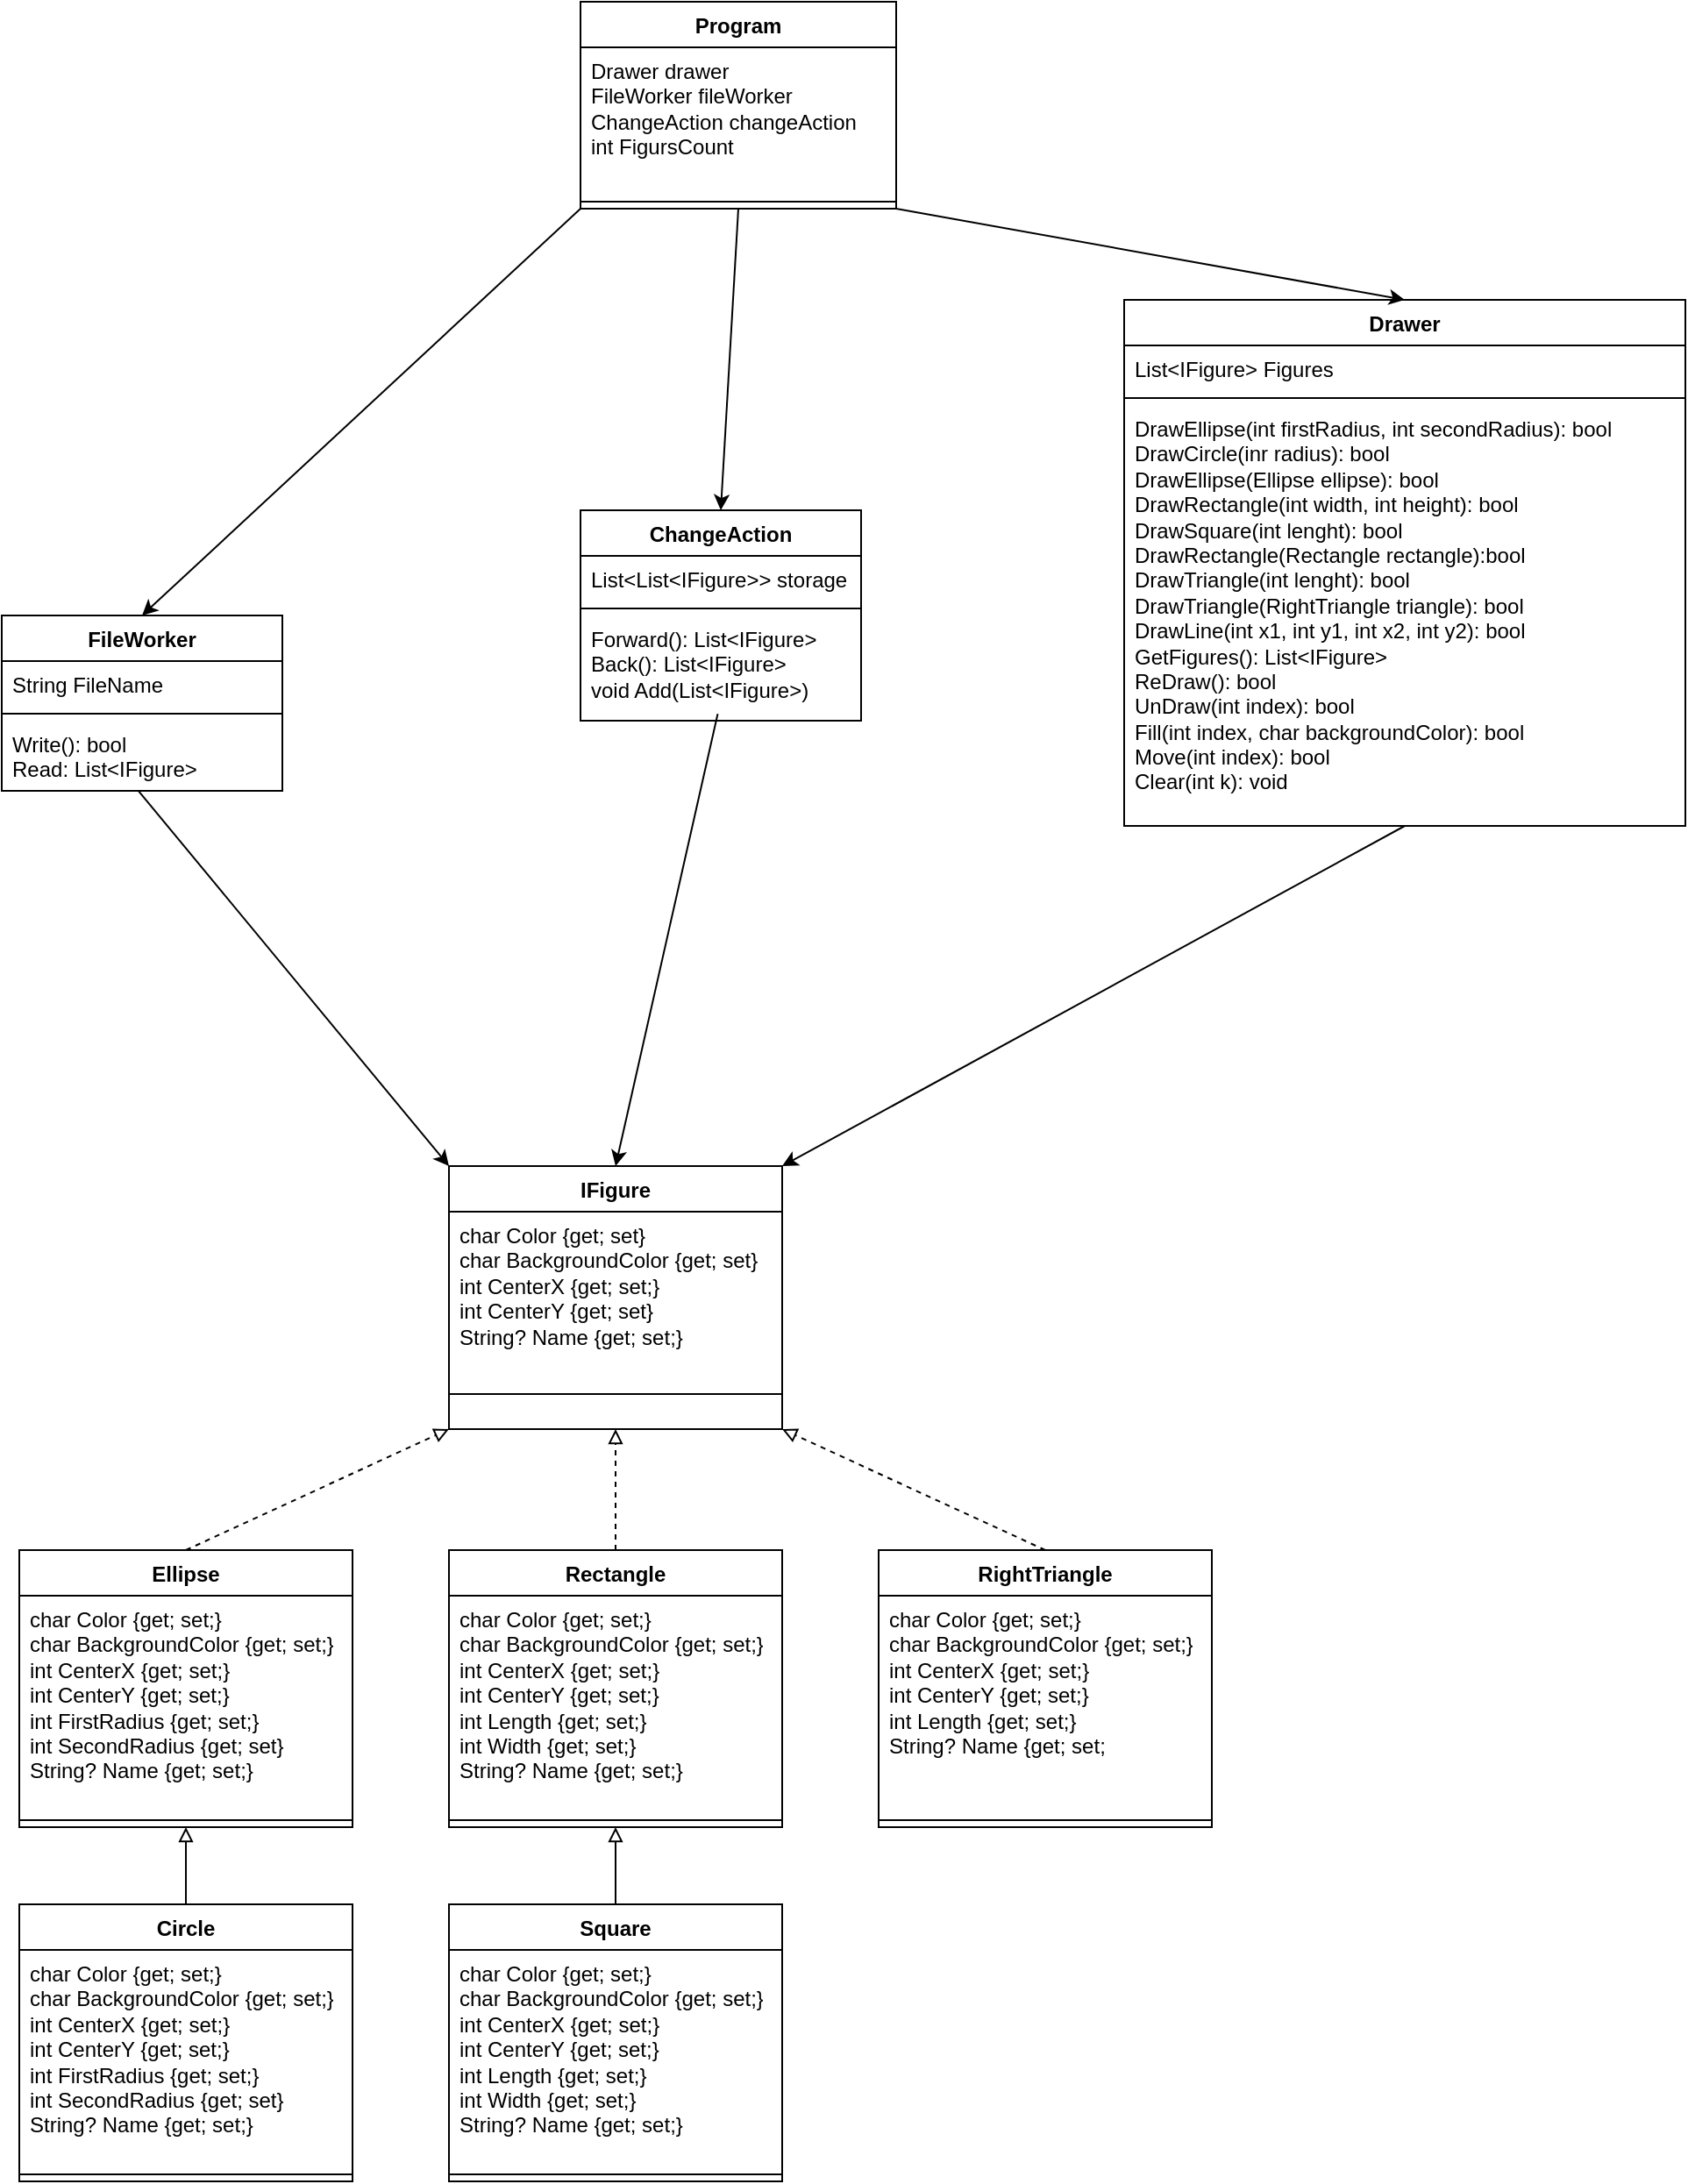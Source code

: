 <mxfile version="26.1.0">
  <diagram id="C5RBs43oDa-KdzZeNtuy" name="Page-1">
    <mxGraphModel dx="1120" dy="1611" grid="1" gridSize="10" guides="1" tooltips="1" connect="1" arrows="1" fold="1" page="1" pageScale="1" pageWidth="827" pageHeight="1169" math="0" shadow="0">
      <root>
        <mxCell id="WIyWlLk6GJQsqaUBKTNV-0" />
        <mxCell id="WIyWlLk6GJQsqaUBKTNV-1" parent="WIyWlLk6GJQsqaUBKTNV-0" />
        <mxCell id="Ytw2WS5rdy1qP2I7gWzr-2" value="IFigure" style="swimlane;fontStyle=1;align=center;verticalAlign=top;childLayout=stackLayout;horizontal=1;startSize=26;horizontalStack=0;resizeParent=1;resizeParentMax=0;resizeLast=0;collapsible=1;marginBottom=0;whiteSpace=wrap;html=1;" parent="WIyWlLk6GJQsqaUBKTNV-1" vertex="1">
          <mxGeometry x="325" y="264" width="190" height="150" as="geometry" />
        </mxCell>
        <mxCell id="Ytw2WS5rdy1qP2I7gWzr-3" value="&lt;div&gt;&lt;div&gt;char Color {get; set}&lt;/div&gt;&lt;div&gt;char BackgroundСolor {get; set}&lt;/div&gt;&lt;/div&gt;&lt;div&gt;int CenterX {get; set;}&lt;/div&gt;&lt;div&gt;int CenterY {get; set}&lt;/div&gt;&lt;div&gt;String? Name {get; set;}&lt;/div&gt;" style="text;strokeColor=none;fillColor=none;align=left;verticalAlign=top;spacingLeft=4;spacingRight=4;overflow=hidden;rotatable=0;points=[[0,0.5],[1,0.5]];portConstraint=eastwest;whiteSpace=wrap;html=1;" parent="Ytw2WS5rdy1qP2I7gWzr-2" vertex="1">
          <mxGeometry y="26" width="190" height="84" as="geometry" />
        </mxCell>
        <mxCell id="Ytw2WS5rdy1qP2I7gWzr-4" value="" style="line;strokeWidth=1;fillColor=none;align=left;verticalAlign=middle;spacingTop=-1;spacingLeft=3;spacingRight=3;rotatable=0;labelPosition=right;points=[];portConstraint=eastwest;strokeColor=inherit;" parent="Ytw2WS5rdy1qP2I7gWzr-2" vertex="1">
          <mxGeometry y="110" width="190" height="40" as="geometry" />
        </mxCell>
        <mxCell id="Ytw2WS5rdy1qP2I7gWzr-17" value="Ellipse" style="swimlane;fontStyle=1;align=center;verticalAlign=top;childLayout=stackLayout;horizontal=1;startSize=26;horizontalStack=0;resizeParent=1;resizeParentMax=0;resizeLast=0;collapsible=1;marginBottom=0;whiteSpace=wrap;html=1;" parent="WIyWlLk6GJQsqaUBKTNV-1" vertex="1">
          <mxGeometry x="80" y="483" width="190" height="158" as="geometry" />
        </mxCell>
        <mxCell id="Ytw2WS5rdy1qP2I7gWzr-18" value="&lt;div&gt;&lt;div&gt;char Color {get; set;}&lt;/div&gt;&lt;div&gt;char BackgroundColor {get; set;}&lt;/div&gt;int CenterX {get; set;}&lt;/div&gt;&lt;div&gt;int CenterY {get; set;}&lt;/div&gt;&lt;div&gt;int FirstRadius {get; set;}&lt;/div&gt;&lt;div&gt;int SecondRadius {get; set}&lt;/div&gt;&lt;div&gt;String? Name {get; set;}&lt;/div&gt;" style="text;strokeColor=none;fillColor=none;align=left;verticalAlign=top;spacingLeft=4;spacingRight=4;overflow=hidden;rotatable=0;points=[[0,0.5],[1,0.5]];portConstraint=eastwest;whiteSpace=wrap;html=1;" parent="Ytw2WS5rdy1qP2I7gWzr-17" vertex="1">
          <mxGeometry y="26" width="190" height="124" as="geometry" />
        </mxCell>
        <mxCell id="Ytw2WS5rdy1qP2I7gWzr-19" value="" style="line;strokeWidth=1;fillColor=none;align=left;verticalAlign=middle;spacingTop=-1;spacingLeft=3;spacingRight=3;rotatable=0;labelPosition=right;points=[];portConstraint=eastwest;strokeColor=inherit;" parent="Ytw2WS5rdy1qP2I7gWzr-17" vertex="1">
          <mxGeometry y="150" width="190" height="8" as="geometry" />
        </mxCell>
        <mxCell id="Ytw2WS5rdy1qP2I7gWzr-21" value="Rectangle" style="swimlane;fontStyle=1;align=center;verticalAlign=top;childLayout=stackLayout;horizontal=1;startSize=26;horizontalStack=0;resizeParent=1;resizeParentMax=0;resizeLast=0;collapsible=1;marginBottom=0;whiteSpace=wrap;html=1;" parent="WIyWlLk6GJQsqaUBKTNV-1" vertex="1">
          <mxGeometry x="325" y="483" width="190" height="158" as="geometry" />
        </mxCell>
        <mxCell id="Ytw2WS5rdy1qP2I7gWzr-22" value="&lt;div&gt;&lt;div&gt;char Color {get; set;}&lt;/div&gt;&lt;div&gt;char BackgroundColor {get; set;}&lt;/div&gt;&lt;/div&gt;&lt;div&gt;int CenterX {get; set;}&lt;/div&gt;&lt;div&gt;int CenterY {get; set;}&lt;/div&gt;&lt;div&gt;int Length {get; set;}&lt;/div&gt;&lt;div&gt;int Width {get; set;} &lt;br&gt;&lt;/div&gt;&lt;div&gt;String? Name {get; set;}&lt;/div&gt;" style="text;strokeColor=none;fillColor=none;align=left;verticalAlign=top;spacingLeft=4;spacingRight=4;overflow=hidden;rotatable=0;points=[[0,0.5],[1,0.5]];portConstraint=eastwest;whiteSpace=wrap;html=1;" parent="Ytw2WS5rdy1qP2I7gWzr-21" vertex="1">
          <mxGeometry y="26" width="190" height="124" as="geometry" />
        </mxCell>
        <mxCell id="Ytw2WS5rdy1qP2I7gWzr-23" value="" style="line;strokeWidth=1;fillColor=none;align=left;verticalAlign=middle;spacingTop=-1;spacingLeft=3;spacingRight=3;rotatable=0;labelPosition=right;points=[];portConstraint=eastwest;strokeColor=inherit;" parent="Ytw2WS5rdy1qP2I7gWzr-21" vertex="1">
          <mxGeometry y="150" width="190" height="8" as="geometry" />
        </mxCell>
        <mxCell id="Ytw2WS5rdy1qP2I7gWzr-25" value="RightTriangle" style="swimlane;fontStyle=1;align=center;verticalAlign=top;childLayout=stackLayout;horizontal=1;startSize=26;horizontalStack=0;resizeParent=1;resizeParentMax=0;resizeLast=0;collapsible=1;marginBottom=0;whiteSpace=wrap;html=1;" parent="WIyWlLk6GJQsqaUBKTNV-1" vertex="1">
          <mxGeometry x="570" y="483" width="190" height="158" as="geometry" />
        </mxCell>
        <mxCell id="Ytw2WS5rdy1qP2I7gWzr-26" value="&lt;div&gt;&lt;div&gt;char Color {get; set;}&lt;/div&gt;&lt;div&gt;char BackgroundColor {get; set;}&lt;/div&gt;int CenterX {get; set;}&lt;/div&gt;&lt;div&gt;int CenterY {get; set;}&lt;/div&gt;&lt;div&gt;int Length {get; set;}&lt;/div&gt;&lt;div&gt;String? Name {get; set;&lt;/div&gt;" style="text;strokeColor=none;fillColor=none;align=left;verticalAlign=top;spacingLeft=4;spacingRight=4;overflow=hidden;rotatable=0;points=[[0,0.5],[1,0.5]];portConstraint=eastwest;whiteSpace=wrap;html=1;" parent="Ytw2WS5rdy1qP2I7gWzr-25" vertex="1">
          <mxGeometry y="26" width="190" height="124" as="geometry" />
        </mxCell>
        <mxCell id="Ytw2WS5rdy1qP2I7gWzr-27" value="" style="line;strokeWidth=1;fillColor=none;align=left;verticalAlign=middle;spacingTop=-1;spacingLeft=3;spacingRight=3;rotatable=0;labelPosition=right;points=[];portConstraint=eastwest;strokeColor=inherit;" parent="Ytw2WS5rdy1qP2I7gWzr-25" vertex="1">
          <mxGeometry y="150" width="190" height="8" as="geometry" />
        </mxCell>
        <mxCell id="Ytw2WS5rdy1qP2I7gWzr-35" style="edgeStyle=orthogonalEdgeStyle;rounded=0;orthogonalLoop=1;jettySize=auto;html=1;exitX=0.5;exitY=0;exitDx=0;exitDy=0;entryX=0.5;entryY=1;entryDx=0;entryDy=0;endArrow=block;endFill=0;" parent="WIyWlLk6GJQsqaUBKTNV-1" source="Ytw2WS5rdy1qP2I7gWzr-28" target="Ytw2WS5rdy1qP2I7gWzr-17" edge="1">
          <mxGeometry relative="1" as="geometry" />
        </mxCell>
        <mxCell id="Ytw2WS5rdy1qP2I7gWzr-28" value="Circle" style="swimlane;fontStyle=1;align=center;verticalAlign=top;childLayout=stackLayout;horizontal=1;startSize=26;horizontalStack=0;resizeParent=1;resizeParentMax=0;resizeLast=0;collapsible=1;marginBottom=0;whiteSpace=wrap;html=1;" parent="WIyWlLk6GJQsqaUBKTNV-1" vertex="1">
          <mxGeometry x="80" y="685" width="190" height="158" as="geometry" />
        </mxCell>
        <mxCell id="Ytw2WS5rdy1qP2I7gWzr-29" value="&lt;div&gt;&lt;div&gt;char Color {get; set;}&lt;/div&gt;&lt;div&gt;char BackgroundColor {get; set;}&lt;/div&gt;int CenterX {get; set;}&lt;/div&gt;&lt;div&gt;int CenterY {get; set;}&lt;/div&gt;&lt;div&gt;int FirstRadius {get; set;}&lt;/div&gt;&lt;div&gt;int SecondRadius {get; set}&lt;/div&gt;&lt;div&gt;String? Name {get; set;}&lt;/div&gt;" style="text;strokeColor=none;fillColor=none;align=left;verticalAlign=top;spacingLeft=4;spacingRight=4;overflow=hidden;rotatable=0;points=[[0,0.5],[1,0.5]];portConstraint=eastwest;whiteSpace=wrap;html=1;" parent="Ytw2WS5rdy1qP2I7gWzr-28" vertex="1">
          <mxGeometry y="26" width="190" height="124" as="geometry" />
        </mxCell>
        <mxCell id="Ytw2WS5rdy1qP2I7gWzr-30" value="" style="line;strokeWidth=1;fillColor=none;align=left;verticalAlign=middle;spacingTop=-1;spacingLeft=3;spacingRight=3;rotatable=0;labelPosition=right;points=[];portConstraint=eastwest;strokeColor=inherit;" parent="Ytw2WS5rdy1qP2I7gWzr-28" vertex="1">
          <mxGeometry y="150" width="190" height="8" as="geometry" />
        </mxCell>
        <mxCell id="Ytw2WS5rdy1qP2I7gWzr-36" style="edgeStyle=orthogonalEdgeStyle;rounded=0;orthogonalLoop=1;jettySize=auto;html=1;exitX=0.5;exitY=0;exitDx=0;exitDy=0;entryX=0.5;entryY=1;entryDx=0;entryDy=0;endArrow=block;endFill=0;" parent="WIyWlLk6GJQsqaUBKTNV-1" source="Ytw2WS5rdy1qP2I7gWzr-32" target="Ytw2WS5rdy1qP2I7gWzr-21" edge="1">
          <mxGeometry relative="1" as="geometry" />
        </mxCell>
        <mxCell id="Ytw2WS5rdy1qP2I7gWzr-32" value="Square" style="swimlane;fontStyle=1;align=center;verticalAlign=top;childLayout=stackLayout;horizontal=1;startSize=26;horizontalStack=0;resizeParent=1;resizeParentMax=0;resizeLast=0;collapsible=1;marginBottom=0;whiteSpace=wrap;html=1;" parent="WIyWlLk6GJQsqaUBKTNV-1" vertex="1">
          <mxGeometry x="325" y="685" width="190" height="158" as="geometry" />
        </mxCell>
        <mxCell id="Ytw2WS5rdy1qP2I7gWzr-33" value="&lt;div&gt;&lt;div&gt;char Color {get; set;}&lt;/div&gt;&lt;div&gt;char BackgroundColor {get; set;}&lt;/div&gt;&lt;/div&gt;&lt;div&gt;int CenterX {get; set;}&lt;/div&gt;&lt;div&gt;int CenterY {get; set;}&lt;/div&gt;&lt;div&gt;int Length {get; set;}&lt;/div&gt;&lt;div&gt;int Width {get; set;} &lt;br&gt;&lt;/div&gt;&lt;div&gt;String? Name {get; set;}&lt;/div&gt;" style="text;strokeColor=none;fillColor=none;align=left;verticalAlign=top;spacingLeft=4;spacingRight=4;overflow=hidden;rotatable=0;points=[[0,0.5],[1,0.5]];portConstraint=eastwest;whiteSpace=wrap;html=1;" parent="Ytw2WS5rdy1qP2I7gWzr-32" vertex="1">
          <mxGeometry y="26" width="190" height="124" as="geometry" />
        </mxCell>
        <mxCell id="Ytw2WS5rdy1qP2I7gWzr-34" value="" style="line;strokeWidth=1;fillColor=none;align=left;verticalAlign=middle;spacingTop=-1;spacingLeft=3;spacingRight=3;rotatable=0;labelPosition=right;points=[];portConstraint=eastwest;strokeColor=inherit;" parent="Ytw2WS5rdy1qP2I7gWzr-32" vertex="1">
          <mxGeometry y="150" width="190" height="8" as="geometry" />
        </mxCell>
        <mxCell id="Ytw2WS5rdy1qP2I7gWzr-41" value="" style="endArrow=block;html=1;rounded=0;dashed=1;endFill=0;entryX=0;entryY=1;entryDx=0;entryDy=0;exitX=0.5;exitY=0;exitDx=0;exitDy=0;" parent="WIyWlLk6GJQsqaUBKTNV-1" source="Ytw2WS5rdy1qP2I7gWzr-17" target="Ytw2WS5rdy1qP2I7gWzr-2" edge="1">
          <mxGeometry width="50" height="50" relative="1" as="geometry">
            <mxPoint x="90" y="390" as="sourcePoint" />
            <mxPoint x="140" y="340" as="targetPoint" />
          </mxGeometry>
        </mxCell>
        <mxCell id="Ytw2WS5rdy1qP2I7gWzr-42" value="" style="endArrow=block;html=1;rounded=0;dashed=1;endFill=0;entryX=1;entryY=1;entryDx=0;entryDy=0;exitX=0.5;exitY=0;exitDx=0;exitDy=0;" parent="WIyWlLk6GJQsqaUBKTNV-1" source="Ytw2WS5rdy1qP2I7gWzr-25" target="Ytw2WS5rdy1qP2I7gWzr-2" edge="1">
          <mxGeometry width="50" height="50" relative="1" as="geometry">
            <mxPoint x="100" y="400" as="sourcePoint" />
            <mxPoint x="150" y="350" as="targetPoint" />
          </mxGeometry>
        </mxCell>
        <mxCell id="Ytw2WS5rdy1qP2I7gWzr-43" value="" style="endArrow=block;html=1;rounded=0;dashed=1;endFill=0;entryX=0.5;entryY=1;entryDx=0;entryDy=0;exitX=0.5;exitY=0;exitDx=0;exitDy=0;" parent="WIyWlLk6GJQsqaUBKTNV-1" source="Ytw2WS5rdy1qP2I7gWzr-21" target="Ytw2WS5rdy1qP2I7gWzr-2" edge="1">
          <mxGeometry width="50" height="50" relative="1" as="geometry">
            <mxPoint x="110" y="410" as="sourcePoint" />
            <mxPoint x="160" y="360" as="targetPoint" />
          </mxGeometry>
        </mxCell>
        <mxCell id="Ytw2WS5rdy1qP2I7gWzr-44" value="Drawer" style="swimlane;fontStyle=1;align=center;verticalAlign=top;childLayout=stackLayout;horizontal=1;startSize=26;horizontalStack=0;resizeParent=1;resizeParentMax=0;resizeLast=0;collapsible=1;marginBottom=0;whiteSpace=wrap;html=1;" parent="WIyWlLk6GJQsqaUBKTNV-1" vertex="1">
          <mxGeometry x="710" y="-230" width="320" height="300" as="geometry" />
        </mxCell>
        <mxCell id="Ytw2WS5rdy1qP2I7gWzr-45" value="List&amp;lt;IFigure&amp;gt; Figures" style="text;strokeColor=none;fillColor=none;align=left;verticalAlign=top;spacingLeft=4;spacingRight=4;overflow=hidden;rotatable=0;points=[[0,0.5],[1,0.5]];portConstraint=eastwest;whiteSpace=wrap;html=1;" parent="Ytw2WS5rdy1qP2I7gWzr-44" vertex="1">
          <mxGeometry y="26" width="320" height="26" as="geometry" />
        </mxCell>
        <mxCell id="Ytw2WS5rdy1qP2I7gWzr-46" value="" style="line;strokeWidth=1;fillColor=none;align=left;verticalAlign=middle;spacingTop=-1;spacingLeft=3;spacingRight=3;rotatable=0;labelPosition=right;points=[];portConstraint=eastwest;strokeColor=inherit;" parent="Ytw2WS5rdy1qP2I7gWzr-44" vertex="1">
          <mxGeometry y="52" width="320" height="8" as="geometry" />
        </mxCell>
        <mxCell id="Ytw2WS5rdy1qP2I7gWzr-47" value="&lt;div&gt;DrawEllipse(int firstRadius, int secondRadius): bool&lt;/div&gt;&lt;div&gt;DrawCircle(inr radius): bool&lt;/div&gt;&lt;div&gt;DrawEllipse(Ellipse ellipse): bool &lt;br&gt;&lt;/div&gt;&lt;div&gt;DrawRectangle(int width, int height): bool&lt;/div&gt;&lt;div&gt;DrawSquare(int lenght): bool&lt;/div&gt;&lt;div&gt;DrawRectangle(Rectangle rectangle):bool&lt;/div&gt;&lt;div&gt;DrawTriangle(int lenght): bool&lt;/div&gt;&lt;div&gt;DrawTriangle(RightTriangle triangle): bool &lt;br&gt;&lt;/div&gt;&lt;div&gt;DrawLine(int x1, int y1, int x2, int y2): bool&lt;/div&gt;&lt;div&gt;GetFigures(): List&amp;lt;IFigure&amp;gt;&lt;/div&gt;&lt;div&gt;ReDraw(): bool&lt;/div&gt;&lt;div&gt;UnDraw(int index): bool&lt;/div&gt;&lt;div&gt;Fill(int index, char backgroundColor): bool&lt;/div&gt;&lt;div&gt;Move(int index): bool&lt;/div&gt;&lt;div&gt;Clear(int k): void&lt;/div&gt;" style="text;strokeColor=none;fillColor=none;align=left;verticalAlign=top;spacingLeft=4;spacingRight=4;overflow=hidden;rotatable=0;points=[[0,0.5],[1,0.5]];portConstraint=eastwest;whiteSpace=wrap;html=1;" parent="Ytw2WS5rdy1qP2I7gWzr-44" vertex="1">
          <mxGeometry y="60" width="320" height="240" as="geometry" />
        </mxCell>
        <mxCell id="Ytw2WS5rdy1qP2I7gWzr-48" value="FileWorker" style="swimlane;fontStyle=1;align=center;verticalAlign=top;childLayout=stackLayout;horizontal=1;startSize=26;horizontalStack=0;resizeParent=1;resizeParentMax=0;resizeLast=0;collapsible=1;marginBottom=0;whiteSpace=wrap;html=1;" parent="WIyWlLk6GJQsqaUBKTNV-1" vertex="1">
          <mxGeometry x="70" y="-50" width="160" height="100" as="geometry" />
        </mxCell>
        <mxCell id="Ytw2WS5rdy1qP2I7gWzr-49" value="String FileName" style="text;strokeColor=none;fillColor=none;align=left;verticalAlign=top;spacingLeft=4;spacingRight=4;overflow=hidden;rotatable=0;points=[[0,0.5],[1,0.5]];portConstraint=eastwest;whiteSpace=wrap;html=1;" parent="Ytw2WS5rdy1qP2I7gWzr-48" vertex="1">
          <mxGeometry y="26" width="160" height="26" as="geometry" />
        </mxCell>
        <mxCell id="Ytw2WS5rdy1qP2I7gWzr-50" value="" style="line;strokeWidth=1;fillColor=none;align=left;verticalAlign=middle;spacingTop=-1;spacingLeft=3;spacingRight=3;rotatable=0;labelPosition=right;points=[];portConstraint=eastwest;strokeColor=inherit;" parent="Ytw2WS5rdy1qP2I7gWzr-48" vertex="1">
          <mxGeometry y="52" width="160" height="8" as="geometry" />
        </mxCell>
        <mxCell id="Ytw2WS5rdy1qP2I7gWzr-51" value="&lt;div&gt;Write(): bool&lt;/div&gt;&lt;div&gt;Read: List&amp;lt;IFigure&amp;gt;&lt;/div&gt;" style="text;strokeColor=none;fillColor=none;align=left;verticalAlign=top;spacingLeft=4;spacingRight=4;overflow=hidden;rotatable=0;points=[[0,0.5],[1,0.5]];portConstraint=eastwest;whiteSpace=wrap;html=1;" parent="Ytw2WS5rdy1qP2I7gWzr-48" vertex="1">
          <mxGeometry y="60" width="160" height="40" as="geometry" />
        </mxCell>
        <mxCell id="Ytw2WS5rdy1qP2I7gWzr-52" value="ChangeAction" style="swimlane;fontStyle=1;align=center;verticalAlign=top;childLayout=stackLayout;horizontal=1;startSize=26;horizontalStack=0;resizeParent=1;resizeParentMax=0;resizeLast=0;collapsible=1;marginBottom=0;whiteSpace=wrap;html=1;" parent="WIyWlLk6GJQsqaUBKTNV-1" vertex="1">
          <mxGeometry x="400" y="-110" width="160" height="120" as="geometry" />
        </mxCell>
        <mxCell id="Ytw2WS5rdy1qP2I7gWzr-53" value="List&amp;lt;List&amp;lt;IFigure&amp;gt;&amp;gt; storage" style="text;strokeColor=none;fillColor=none;align=left;verticalAlign=top;spacingLeft=4;spacingRight=4;overflow=hidden;rotatable=0;points=[[0,0.5],[1,0.5]];portConstraint=eastwest;whiteSpace=wrap;html=1;" parent="Ytw2WS5rdy1qP2I7gWzr-52" vertex="1">
          <mxGeometry y="26" width="160" height="26" as="geometry" />
        </mxCell>
        <mxCell id="Ytw2WS5rdy1qP2I7gWzr-54" value="" style="line;strokeWidth=1;fillColor=none;align=left;verticalAlign=middle;spacingTop=-1;spacingLeft=3;spacingRight=3;rotatable=0;labelPosition=right;points=[];portConstraint=eastwest;strokeColor=inherit;" parent="Ytw2WS5rdy1qP2I7gWzr-52" vertex="1">
          <mxGeometry y="52" width="160" height="8" as="geometry" />
        </mxCell>
        <mxCell id="Ytw2WS5rdy1qP2I7gWzr-55" value="&lt;div&gt;Forward(): List&amp;lt;IFigure&amp;gt;&lt;/div&gt;&lt;div&gt;Back(): List&amp;lt;IFigure&amp;gt;&lt;/div&gt;&lt;div&gt;void Add(List&amp;lt;IFigure&amp;gt;)&lt;/div&gt;" style="text;strokeColor=none;fillColor=none;align=left;verticalAlign=top;spacingLeft=4;spacingRight=4;overflow=hidden;rotatable=0;points=[[0,0.5],[1,0.5]];portConstraint=eastwest;whiteSpace=wrap;html=1;" parent="Ytw2WS5rdy1qP2I7gWzr-52" vertex="1">
          <mxGeometry y="60" width="160" height="60" as="geometry" />
        </mxCell>
        <mxCell id="Ytw2WS5rdy1qP2I7gWzr-56" value="Program" style="swimlane;fontStyle=1;align=center;verticalAlign=top;childLayout=stackLayout;horizontal=1;startSize=26;horizontalStack=0;resizeParent=1;resizeParentMax=0;resizeLast=0;collapsible=1;marginBottom=0;whiteSpace=wrap;html=1;" parent="WIyWlLk6GJQsqaUBKTNV-1" vertex="1">
          <mxGeometry x="400" y="-400" width="180" height="118" as="geometry" />
        </mxCell>
        <mxCell id="Ytw2WS5rdy1qP2I7gWzr-57" value="&lt;div&gt;Drawer drawer&lt;/div&gt;&lt;div&gt;FileWorker fileWorker&lt;/div&gt;&lt;div&gt;ChangeAction changeAction&lt;/div&gt;&lt;div&gt;int FigursCount&lt;/div&gt;" style="text;strokeColor=none;fillColor=none;align=left;verticalAlign=top;spacingLeft=4;spacingRight=4;overflow=hidden;rotatable=0;points=[[0,0.5],[1,0.5]];portConstraint=eastwest;whiteSpace=wrap;html=1;" parent="Ytw2WS5rdy1qP2I7gWzr-56" vertex="1">
          <mxGeometry y="26" width="180" height="84" as="geometry" />
        </mxCell>
        <mxCell id="Ytw2WS5rdy1qP2I7gWzr-58" value="" style="line;strokeWidth=1;fillColor=none;align=left;verticalAlign=middle;spacingTop=-1;spacingLeft=3;spacingRight=3;rotatable=0;labelPosition=right;points=[];portConstraint=eastwest;strokeColor=inherit;" parent="Ytw2WS5rdy1qP2I7gWzr-56" vertex="1">
          <mxGeometry y="110" width="180" height="8" as="geometry" />
        </mxCell>
        <mxCell id="Ytw2WS5rdy1qP2I7gWzr-60" value="" style="endArrow=classic;html=1;rounded=0;exitX=0.486;exitY=0.995;exitDx=0;exitDy=0;exitPerimeter=0;entryX=0;entryY=0;entryDx=0;entryDy=0;" parent="WIyWlLk6GJQsqaUBKTNV-1" source="Ytw2WS5rdy1qP2I7gWzr-51" target="Ytw2WS5rdy1qP2I7gWzr-2" edge="1">
          <mxGeometry width="50" height="50" relative="1" as="geometry">
            <mxPoint x="210" y="210" as="sourcePoint" />
            <mxPoint x="260" y="160" as="targetPoint" />
          </mxGeometry>
        </mxCell>
        <mxCell id="Ytw2WS5rdy1qP2I7gWzr-61" value="" style="endArrow=classic;html=1;rounded=0;exitX=0.489;exitY=0.935;exitDx=0;exitDy=0;exitPerimeter=0;entryX=0.5;entryY=0;entryDx=0;entryDy=0;" parent="WIyWlLk6GJQsqaUBKTNV-1" source="Ytw2WS5rdy1qP2I7gWzr-55" target="Ytw2WS5rdy1qP2I7gWzr-2" edge="1">
          <mxGeometry width="50" height="50" relative="1" as="geometry">
            <mxPoint x="414" y="90" as="sourcePoint" />
            <mxPoint x="591" y="304" as="targetPoint" />
          </mxGeometry>
        </mxCell>
        <mxCell id="Ytw2WS5rdy1qP2I7gWzr-62" value="" style="endArrow=classic;html=1;rounded=0;exitX=0.5;exitY=1;exitDx=0;exitDy=0;entryX=1;entryY=0;entryDx=0;entryDy=0;" parent="WIyWlLk6GJQsqaUBKTNV-1" source="Ytw2WS5rdy1qP2I7gWzr-44" target="Ytw2WS5rdy1qP2I7gWzr-2" edge="1">
          <mxGeometry width="50" height="50" relative="1" as="geometry">
            <mxPoint x="631.5" y="120" as="sourcePoint" />
            <mxPoint x="808.5" y="334" as="targetPoint" />
          </mxGeometry>
        </mxCell>
        <mxCell id="Ytw2WS5rdy1qP2I7gWzr-63" value="" style="endArrow=classic;html=1;rounded=0;exitX=0;exitY=1;exitDx=0;exitDy=0;entryX=0.5;entryY=0;entryDx=0;entryDy=0;" parent="WIyWlLk6GJQsqaUBKTNV-1" source="Ytw2WS5rdy1qP2I7gWzr-56" target="Ytw2WS5rdy1qP2I7gWzr-48" edge="1">
          <mxGeometry width="50" height="50" relative="1" as="geometry">
            <mxPoint x="325" y="-264" as="sourcePoint" />
            <mxPoint x="502" y="-50" as="targetPoint" />
          </mxGeometry>
        </mxCell>
        <mxCell id="Ytw2WS5rdy1qP2I7gWzr-64" value="" style="endArrow=classic;html=1;rounded=0;exitX=1;exitY=1;exitDx=0;exitDy=0;entryX=0.5;entryY=0;entryDx=0;entryDy=0;" parent="WIyWlLk6GJQsqaUBKTNV-1" source="Ytw2WS5rdy1qP2I7gWzr-56" target="Ytw2WS5rdy1qP2I7gWzr-44" edge="1">
          <mxGeometry width="50" height="50" relative="1" as="geometry">
            <mxPoint x="410" y="-272" as="sourcePoint" />
            <mxPoint x="160" y="-40" as="targetPoint" />
          </mxGeometry>
        </mxCell>
        <mxCell id="Ytw2WS5rdy1qP2I7gWzr-65" value="" style="endArrow=classic;html=1;rounded=0;exitX=0.5;exitY=1;exitDx=0;exitDy=0;entryX=0.5;entryY=0;entryDx=0;entryDy=0;" parent="WIyWlLk6GJQsqaUBKTNV-1" source="Ytw2WS5rdy1qP2I7gWzr-56" target="Ytw2WS5rdy1qP2I7gWzr-52" edge="1">
          <mxGeometry width="50" height="50" relative="1" as="geometry">
            <mxPoint x="420" y="-262" as="sourcePoint" />
            <mxPoint x="170" y="-30" as="targetPoint" />
          </mxGeometry>
        </mxCell>
      </root>
    </mxGraphModel>
  </diagram>
</mxfile>
